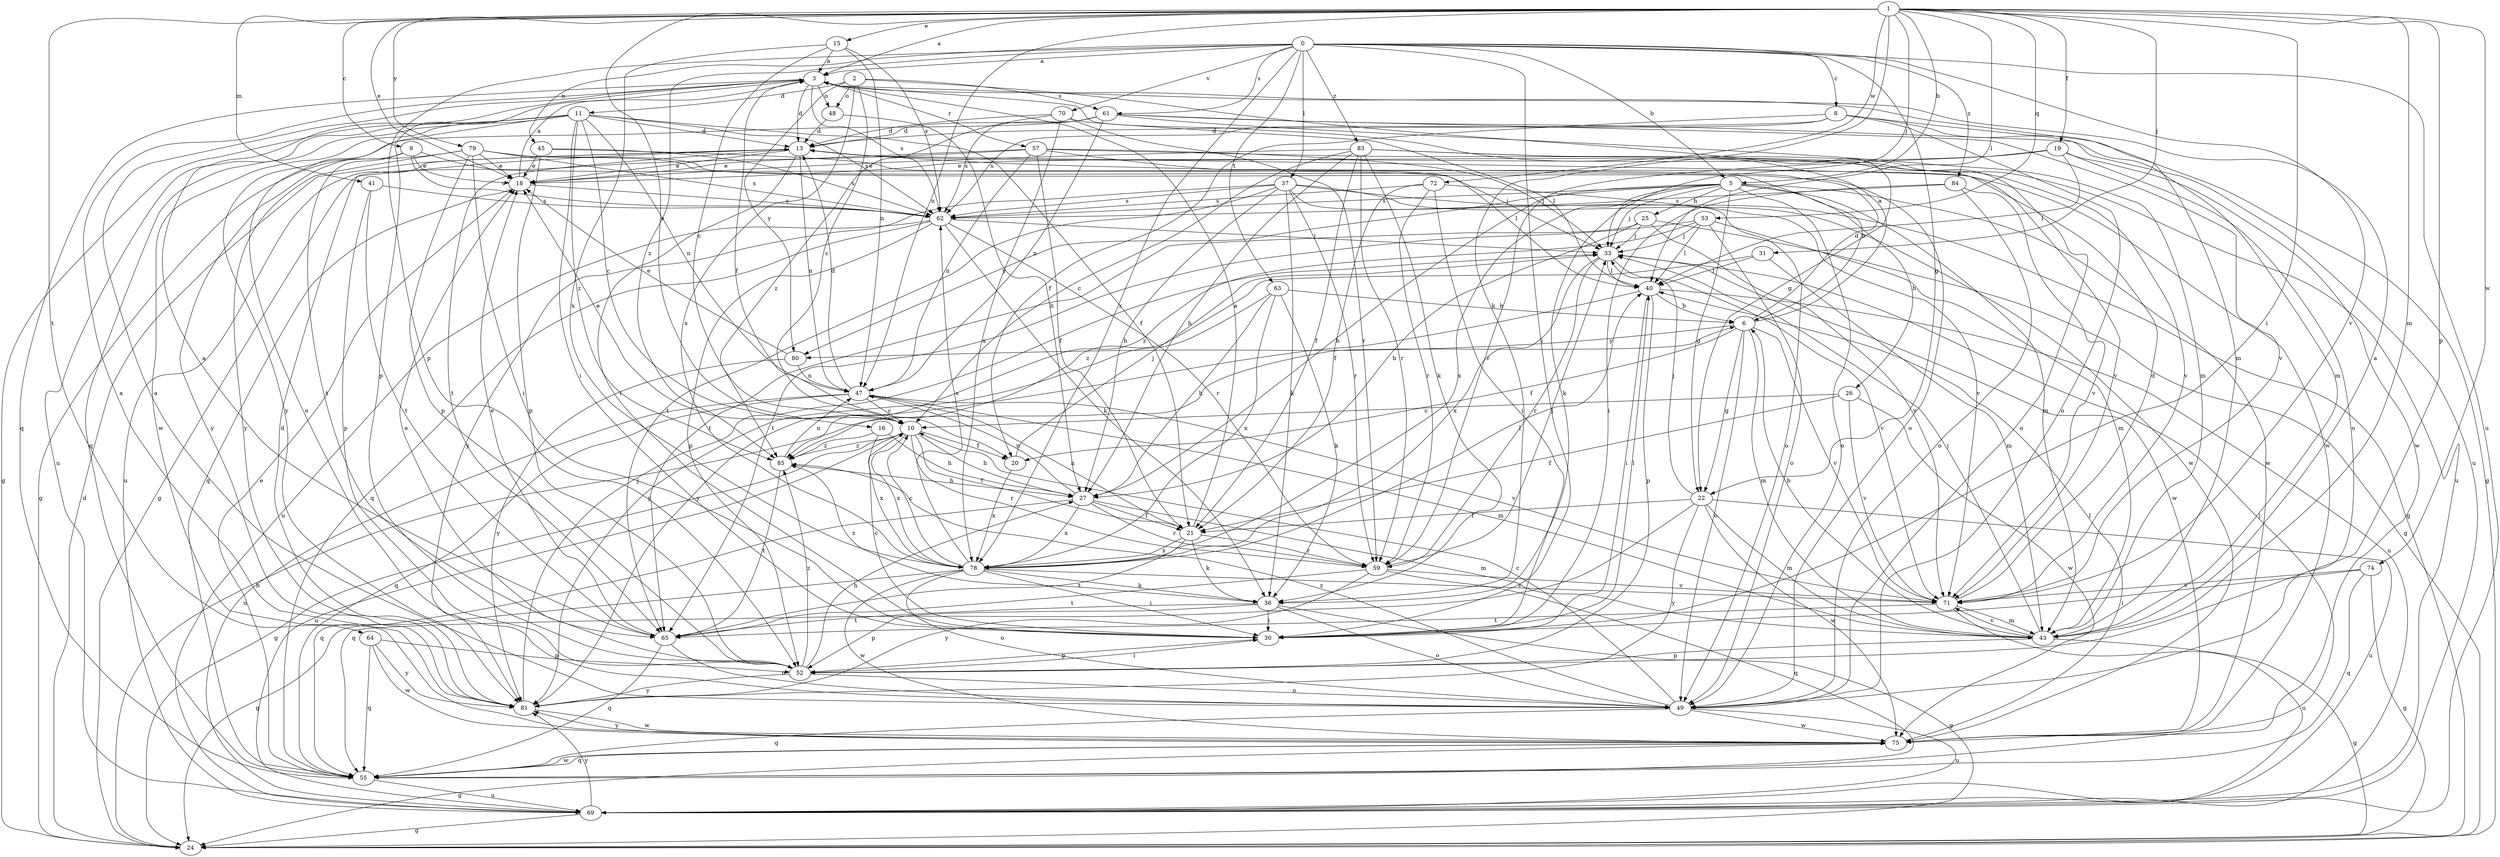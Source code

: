strict digraph  {
0;
1;
2;
3;
5;
6;
8;
9;
10;
11;
13;
15;
16;
18;
19;
20;
21;
22;
24;
25;
26;
27;
30;
31;
33;
36;
37;
40;
41;
43;
45;
47;
48;
49;
52;
53;
55;
57;
59;
61;
62;
63;
64;
65;
69;
70;
71;
72;
74;
75;
78;
79;
80;
81;
83;
84;
85;
0 -> 3  [label=a];
0 -> 5  [label=b];
0 -> 8  [label=c];
0 -> 22  [label=g];
0 -> 30  [label=i];
0 -> 37  [label=l];
0 -> 45  [label=n];
0 -> 52  [label=p];
0 -> 61  [label=s];
0 -> 63  [label=t];
0 -> 69  [label=u];
0 -> 70  [label=v];
0 -> 71  [label=v];
0 -> 78  [label=x];
0 -> 83  [label=z];
0 -> 84  [label=z];
0 -> 85  [label=z];
1 -> 3  [label=a];
1 -> 5  [label=b];
1 -> 9  [label=c];
1 -> 15  [label=e];
1 -> 16  [label=e];
1 -> 18  [label=e];
1 -> 19  [label=f];
1 -> 30  [label=i];
1 -> 31  [label=j];
1 -> 33  [label=j];
1 -> 36  [label=k];
1 -> 40  [label=l];
1 -> 41  [label=m];
1 -> 43  [label=m];
1 -> 47  [label=n];
1 -> 52  [label=p];
1 -> 53  [label=q];
1 -> 64  [label=t];
1 -> 72  [label=w];
1 -> 74  [label=w];
1 -> 79  [label=y];
2 -> 10  [label=c];
2 -> 11  [label=d];
2 -> 22  [label=g];
2 -> 48  [label=o];
2 -> 61  [label=s];
2 -> 78  [label=x];
2 -> 80  [label=y];
3 -> 13  [label=d];
3 -> 20  [label=f];
3 -> 43  [label=m];
3 -> 48  [label=o];
3 -> 52  [label=p];
3 -> 55  [label=q];
3 -> 57  [label=r];
3 -> 62  [label=s];
5 -> 22  [label=g];
5 -> 25  [label=h];
5 -> 26  [label=h];
5 -> 27  [label=h];
5 -> 33  [label=j];
5 -> 36  [label=k];
5 -> 43  [label=m];
5 -> 49  [label=o];
5 -> 62  [label=s];
5 -> 75  [label=w];
5 -> 78  [label=x];
5 -> 80  [label=y];
6 -> 3  [label=a];
6 -> 13  [label=d];
6 -> 20  [label=f];
6 -> 22  [label=g];
6 -> 43  [label=m];
6 -> 49  [label=o];
6 -> 71  [label=v];
6 -> 80  [label=y];
8 -> 13  [label=d];
8 -> 20  [label=f];
8 -> 24  [label=g];
8 -> 43  [label=m];
8 -> 49  [label=o];
8 -> 62  [label=s];
9 -> 18  [label=e];
9 -> 33  [label=j];
9 -> 62  [label=s];
9 -> 65  [label=t];
9 -> 81  [label=y];
10 -> 18  [label=e];
10 -> 20  [label=f];
10 -> 21  [label=f];
10 -> 24  [label=g];
10 -> 27  [label=h];
10 -> 59  [label=r];
10 -> 69  [label=u];
10 -> 78  [label=x];
10 -> 85  [label=z];
11 -> 10  [label=c];
11 -> 13  [label=d];
11 -> 21  [label=f];
11 -> 24  [label=g];
11 -> 30  [label=i];
11 -> 47  [label=n];
11 -> 49  [label=o];
11 -> 55  [label=q];
11 -> 62  [label=s];
11 -> 69  [label=u];
11 -> 75  [label=w];
11 -> 85  [label=z];
13 -> 18  [label=e];
13 -> 30  [label=i];
13 -> 47  [label=n];
13 -> 65  [label=t];
13 -> 69  [label=u];
13 -> 71  [label=v];
15 -> 3  [label=a];
15 -> 10  [label=c];
15 -> 47  [label=n];
15 -> 62  [label=s];
15 -> 78  [label=x];
16 -> 27  [label=h];
16 -> 78  [label=x];
16 -> 85  [label=z];
18 -> 3  [label=a];
18 -> 55  [label=q];
18 -> 62  [label=s];
19 -> 18  [label=e];
19 -> 40  [label=l];
19 -> 49  [label=o];
19 -> 59  [label=r];
19 -> 75  [label=w];
20 -> 33  [label=j];
20 -> 78  [label=x];
21 -> 3  [label=a];
21 -> 36  [label=k];
21 -> 47  [label=n];
21 -> 59  [label=r];
21 -> 65  [label=t];
21 -> 78  [label=x];
22 -> 21  [label=f];
22 -> 33  [label=j];
22 -> 43  [label=m];
22 -> 55  [label=q];
22 -> 69  [label=u];
22 -> 75  [label=w];
22 -> 81  [label=y];
24 -> 6  [label=b];
24 -> 13  [label=d];
25 -> 24  [label=g];
25 -> 27  [label=h];
25 -> 33  [label=j];
25 -> 65  [label=t];
25 -> 71  [label=v];
26 -> 10  [label=c];
26 -> 21  [label=f];
26 -> 71  [label=v];
26 -> 75  [label=w];
27 -> 21  [label=f];
27 -> 43  [label=m];
27 -> 47  [label=n];
27 -> 55  [label=q];
27 -> 59  [label=r];
27 -> 78  [label=x];
30 -> 10  [label=c];
30 -> 40  [label=l];
30 -> 52  [label=p];
31 -> 40  [label=l];
31 -> 43  [label=m];
31 -> 85  [label=z];
33 -> 40  [label=l];
33 -> 59  [label=r];
33 -> 71  [label=v];
33 -> 75  [label=w];
33 -> 78  [label=x];
36 -> 24  [label=g];
36 -> 30  [label=i];
36 -> 49  [label=o];
36 -> 52  [label=p];
36 -> 65  [label=t];
36 -> 85  [label=z];
37 -> 24  [label=g];
37 -> 27  [label=h];
37 -> 36  [label=k];
37 -> 49  [label=o];
37 -> 59  [label=r];
37 -> 62  [label=s];
37 -> 65  [label=t];
37 -> 75  [label=w];
37 -> 81  [label=y];
40 -> 6  [label=b];
40 -> 30  [label=i];
40 -> 52  [label=p];
40 -> 69  [label=u];
40 -> 81  [label=y];
41 -> 52  [label=p];
41 -> 62  [label=s];
41 -> 65  [label=t];
43 -> 3  [label=a];
43 -> 6  [label=b];
43 -> 24  [label=g];
43 -> 33  [label=j];
43 -> 52  [label=p];
43 -> 71  [label=v];
45 -> 18  [label=e];
45 -> 52  [label=p];
45 -> 62  [label=s];
45 -> 75  [label=w];
47 -> 10  [label=c];
47 -> 13  [label=d];
47 -> 43  [label=m];
47 -> 55  [label=q];
47 -> 69  [label=u];
47 -> 71  [label=v];
48 -> 13  [label=d];
48 -> 27  [label=h];
49 -> 3  [label=a];
49 -> 10  [label=c];
49 -> 55  [label=q];
49 -> 69  [label=u];
49 -> 75  [label=w];
49 -> 85  [label=z];
52 -> 18  [label=e];
52 -> 27  [label=h];
52 -> 30  [label=i];
52 -> 49  [label=o];
52 -> 81  [label=y];
52 -> 85  [label=z];
53 -> 33  [label=j];
53 -> 40  [label=l];
53 -> 43  [label=m];
53 -> 49  [label=o];
53 -> 65  [label=t];
53 -> 85  [label=z];
55 -> 18  [label=e];
55 -> 33  [label=j];
55 -> 69  [label=u];
55 -> 75  [label=w];
57 -> 18  [label=e];
57 -> 21  [label=f];
57 -> 24  [label=g];
57 -> 33  [label=j];
57 -> 40  [label=l];
57 -> 47  [label=n];
57 -> 71  [label=v];
59 -> 33  [label=j];
59 -> 55  [label=q];
59 -> 65  [label=t];
59 -> 71  [label=v];
59 -> 81  [label=y];
61 -> 13  [label=d];
61 -> 43  [label=m];
61 -> 47  [label=n];
61 -> 62  [label=s];
61 -> 69  [label=u];
61 -> 71  [label=v];
61 -> 81  [label=y];
62 -> 33  [label=j];
62 -> 36  [label=k];
62 -> 52  [label=p];
62 -> 55  [label=q];
62 -> 59  [label=r];
62 -> 69  [label=u];
63 -> 6  [label=b];
63 -> 27  [label=h];
63 -> 36  [label=k];
63 -> 78  [label=x];
63 -> 81  [label=y];
64 -> 52  [label=p];
64 -> 55  [label=q];
64 -> 75  [label=w];
64 -> 81  [label=y];
65 -> 3  [label=a];
65 -> 18  [label=e];
65 -> 49  [label=o];
65 -> 55  [label=q];
69 -> 24  [label=g];
69 -> 81  [label=y];
70 -> 13  [label=d];
70 -> 40  [label=l];
70 -> 59  [label=r];
70 -> 78  [label=x];
70 -> 85  [label=z];
71 -> 13  [label=d];
71 -> 43  [label=m];
71 -> 65  [label=t];
71 -> 69  [label=u];
72 -> 21  [label=f];
72 -> 30  [label=i];
72 -> 59  [label=r];
72 -> 62  [label=s];
72 -> 71  [label=v];
74 -> 24  [label=g];
74 -> 30  [label=i];
74 -> 55  [label=q];
74 -> 71  [label=v];
75 -> 24  [label=g];
75 -> 40  [label=l];
75 -> 55  [label=q];
75 -> 81  [label=y];
78 -> 10  [label=c];
78 -> 24  [label=g];
78 -> 30  [label=i];
78 -> 36  [label=k];
78 -> 40  [label=l];
78 -> 49  [label=o];
78 -> 62  [label=s];
78 -> 71  [label=v];
78 -> 75  [label=w];
79 -> 6  [label=b];
79 -> 18  [label=e];
79 -> 24  [label=g];
79 -> 30  [label=i];
79 -> 49  [label=o];
79 -> 52  [label=p];
79 -> 62  [label=s];
79 -> 81  [label=y];
80 -> 18  [label=e];
80 -> 47  [label=n];
80 -> 81  [label=y];
81 -> 3  [label=a];
81 -> 13  [label=d];
81 -> 33  [label=j];
81 -> 75  [label=w];
83 -> 10  [label=c];
83 -> 18  [label=e];
83 -> 21  [label=f];
83 -> 27  [label=h];
83 -> 36  [label=k];
83 -> 49  [label=o];
83 -> 59  [label=r];
83 -> 69  [label=u];
84 -> 30  [label=i];
84 -> 49  [label=o];
84 -> 62  [label=s];
84 -> 71  [label=v];
85 -> 27  [label=h];
85 -> 47  [label=n];
85 -> 65  [label=t];
}
